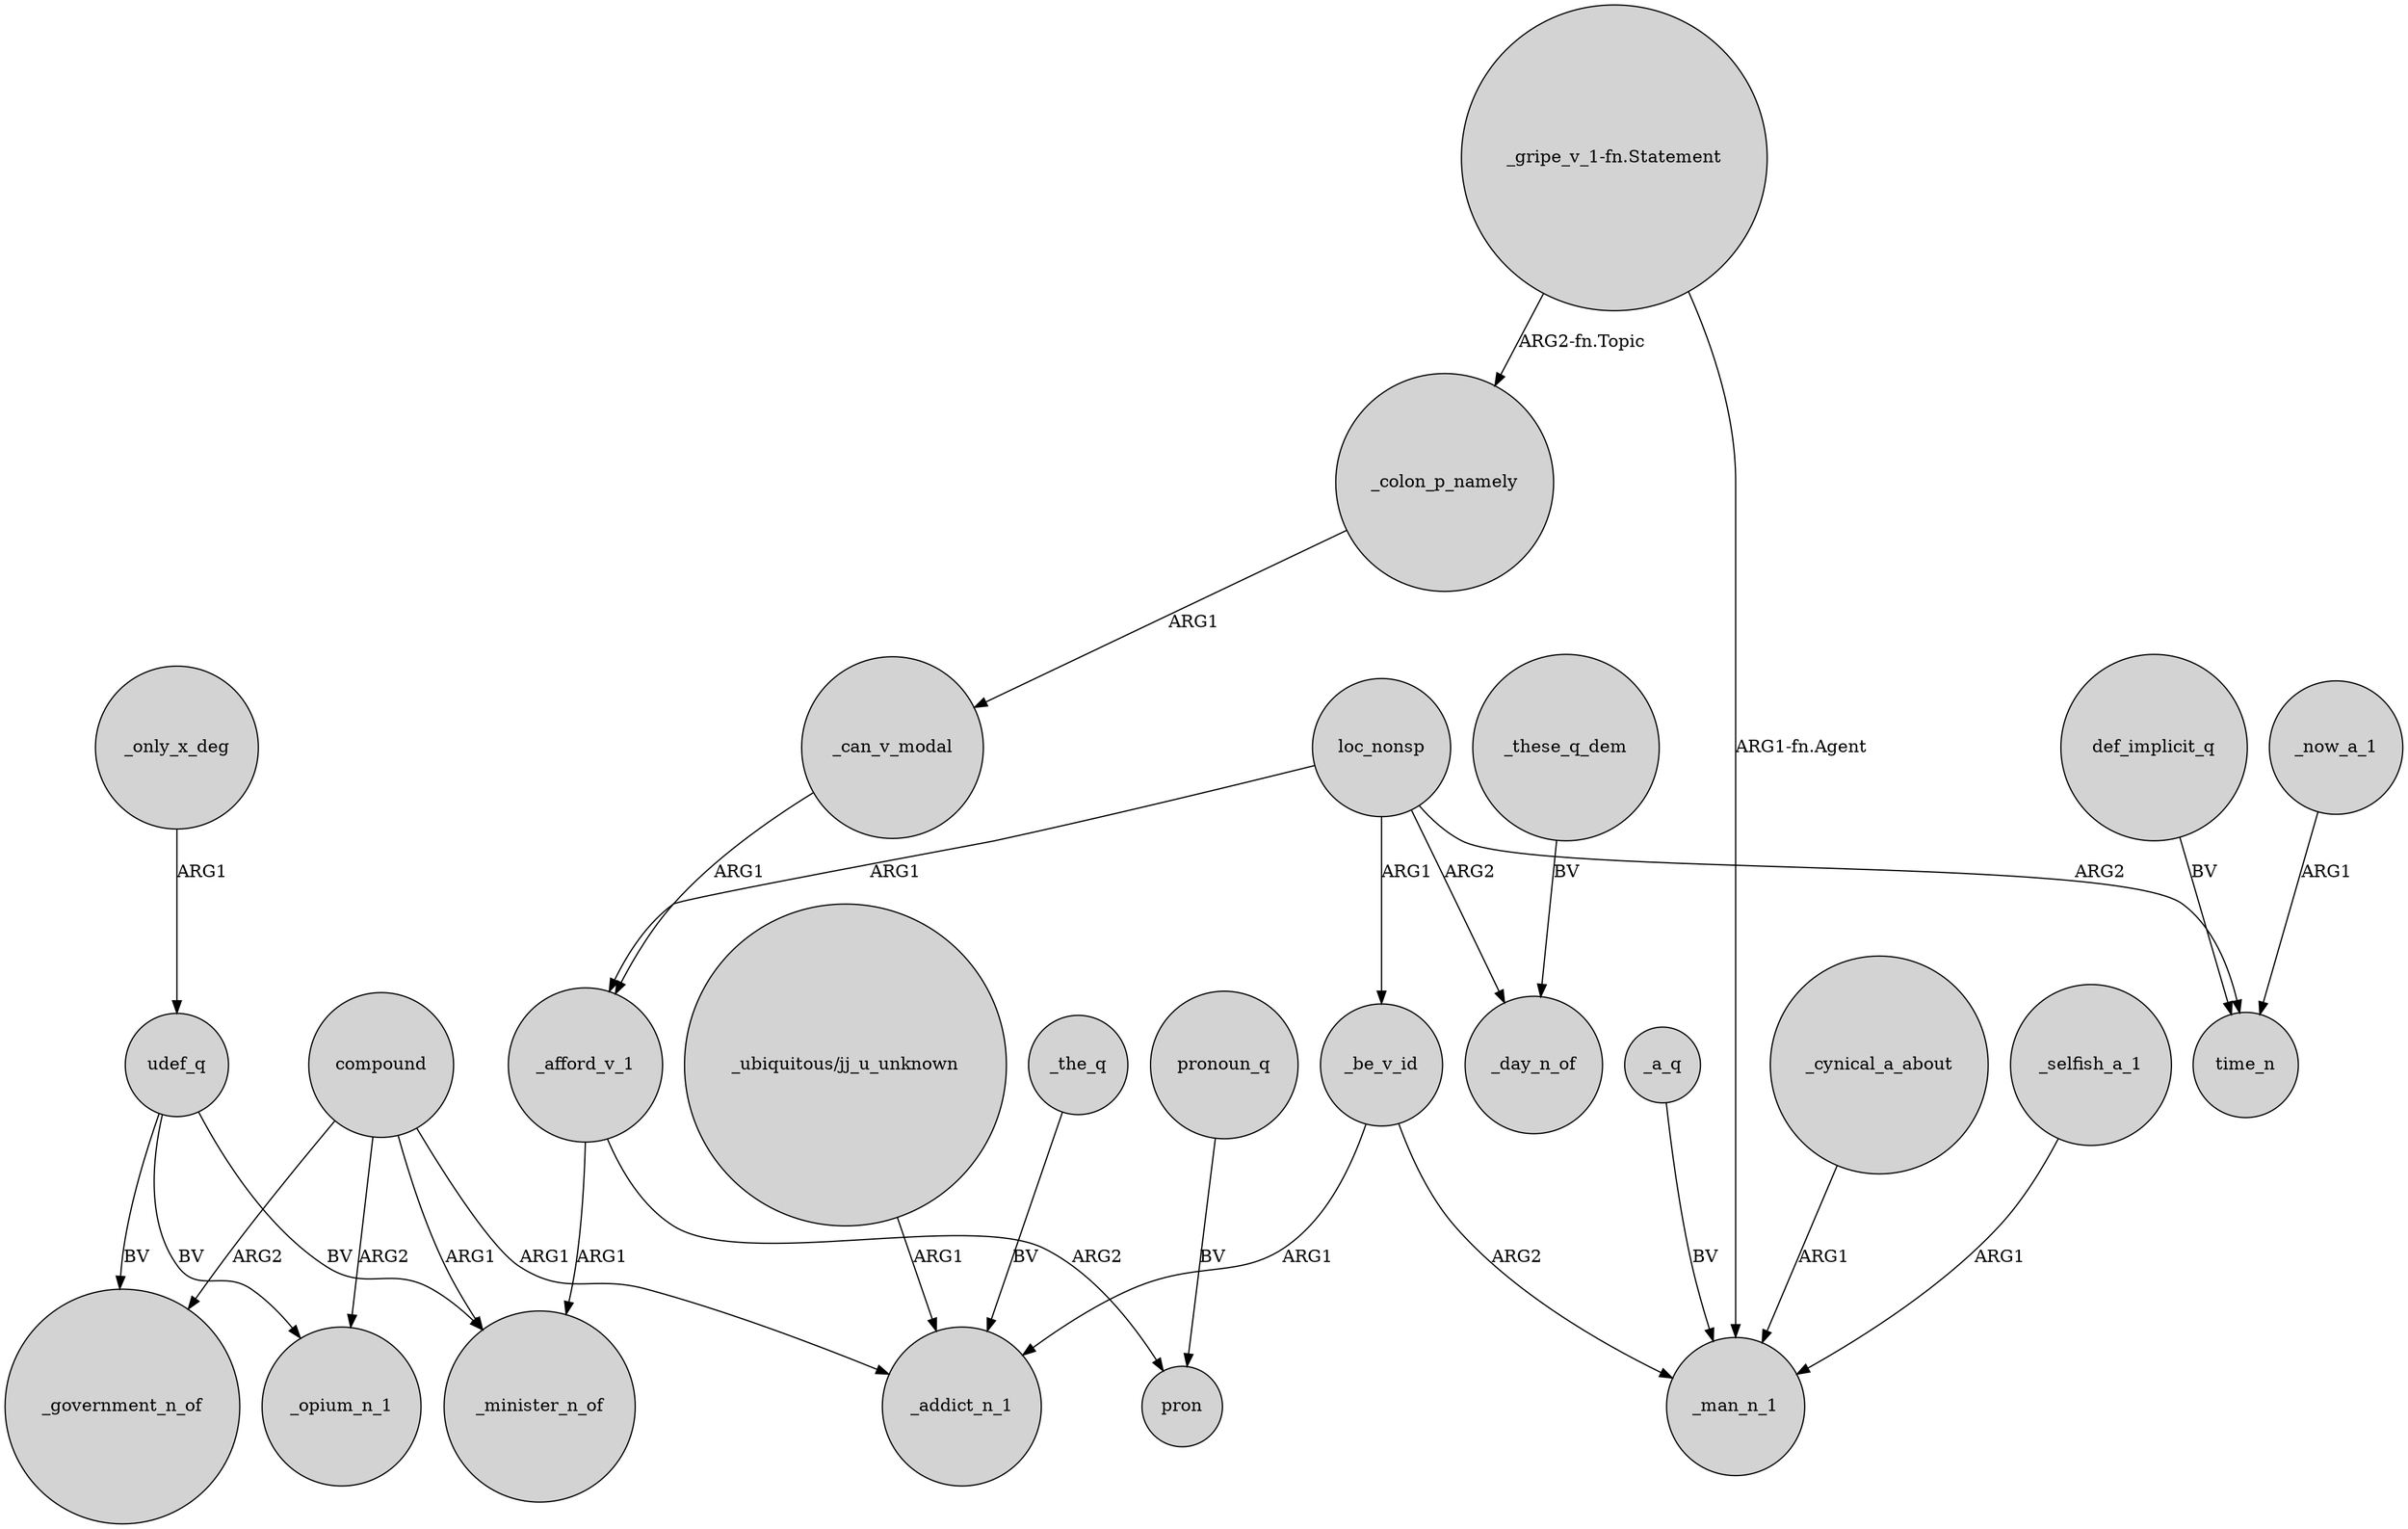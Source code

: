 digraph {
	node [shape=circle style=filled]
	_only_x_deg -> udef_q [label=ARG1]
	_colon_p_namely -> _can_v_modal [label=ARG1]
	def_implicit_q -> time_n [label=BV]
	compound -> _government_n_of [label=ARG2]
	udef_q -> _government_n_of [label=BV]
	_cynical_a_about -> _man_n_1 [label=ARG1]
	"_ubiquitous/jj_u_unknown" -> _addict_n_1 [label=ARG1]
	compound -> _opium_n_1 [label=ARG2]
	loc_nonsp -> _afford_v_1 [label=ARG1]
	loc_nonsp -> time_n [label=ARG2]
	_these_q_dem -> _day_n_of [label=BV]
	_can_v_modal -> _afford_v_1 [label=ARG1]
	compound -> _addict_n_1 [label=ARG1]
	pronoun_q -> pron [label=BV]
	_selfish_a_1 -> _man_n_1 [label=ARG1]
	udef_q -> _opium_n_1 [label=BV]
	compound -> _minister_n_of [label=ARG1]
	_afford_v_1 -> _minister_n_of [label=ARG1]
	_now_a_1 -> time_n [label=ARG1]
	_a_q -> _man_n_1 [label=BV]
	"_gripe_v_1-fn.Statement" -> _colon_p_namely [label="ARG2-fn.Topic"]
	"_gripe_v_1-fn.Statement" -> _man_n_1 [label="ARG1-fn.Agent"]
	loc_nonsp -> _day_n_of [label=ARG2]
	udef_q -> _minister_n_of [label=BV]
	loc_nonsp -> _be_v_id [label=ARG1]
	_the_q -> _addict_n_1 [label=BV]
	_afford_v_1 -> pron [label=ARG2]
	_be_v_id -> _man_n_1 [label=ARG2]
	_be_v_id -> _addict_n_1 [label=ARG1]
}
